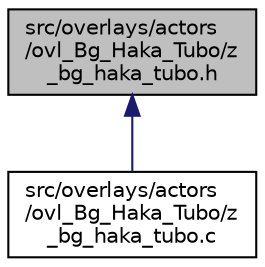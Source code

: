 digraph "src/overlays/actors/ovl_Bg_Haka_Tubo/z_bg_haka_tubo.h"
{
 // LATEX_PDF_SIZE
  edge [fontname="Helvetica",fontsize="10",labelfontname="Helvetica",labelfontsize="10"];
  node [fontname="Helvetica",fontsize="10",shape=record];
  Node1 [label="src/overlays/actors\l/ovl_Bg_Haka_Tubo/z\l_bg_haka_tubo.h",height=0.2,width=0.4,color="black", fillcolor="grey75", style="filled", fontcolor="black",tooltip=" "];
  Node1 -> Node2 [dir="back",color="midnightblue",fontsize="10",style="solid",fontname="Helvetica"];
  Node2 [label="src/overlays/actors\l/ovl_Bg_Haka_Tubo/z\l_bg_haka_tubo.c",height=0.2,width=0.4,color="black", fillcolor="white", style="filled",URL="$d5/d59/z__bg__haka__tubo_8c.html",tooltip=" "];
}
